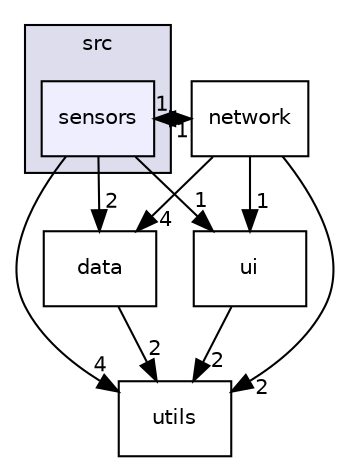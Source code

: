 digraph "src/sensors" {
  compound=true
  node [ fontsize="10", fontname="Helvetica"];
  edge [ labelfontsize="10", labelfontname="Helvetica"];
  subgraph clusterdir_68267d1309a1af8e8297ef4c3efbcdba {
    graph [ bgcolor="#ddddee", pencolor="black", label="src" fontname="Helvetica", fontsize="10", URL="dir_68267d1309a1af8e8297ef4c3efbcdba.html"]
  dir_7349e89ef19c117195f8e371603e1b1f [shape=box, label="sensors", style="filled", fillcolor="#eeeeff", pencolor="black", URL="dir_7349e89ef19c117195f8e371603e1b1f.html"];
  }
  dir_c1be8d27e7f84178e95f152701110b19 [shape=box label="data" URL="dir_c1be8d27e7f84178e95f152701110b19.html"];
  dir_fc4c7f03e1a69a98c370fae55a743828 [shape=box label="network" URL="dir_fc4c7f03e1a69a98c370fae55a743828.html"];
  dir_313caf1132e152dd9b58bea13a4052ca [shape=box label="utils" URL="dir_313caf1132e152dd9b58bea13a4052ca.html"];
  dir_da5c6b39c0a2f54e57df6799511cd3ab [shape=box label="ui" URL="dir_da5c6b39c0a2f54e57df6799511cd3ab.html"];
  dir_c1be8d27e7f84178e95f152701110b19->dir_313caf1132e152dd9b58bea13a4052ca [headlabel="2", labeldistance=1.5 headhref="dir_000003_000007.html"];
  dir_7349e89ef19c117195f8e371603e1b1f->dir_c1be8d27e7f84178e95f152701110b19 [headlabel="2", labeldistance=1.5 headhref="dir_000005_000003.html"];
  dir_7349e89ef19c117195f8e371603e1b1f->dir_fc4c7f03e1a69a98c370fae55a743828 [headlabel="1", labeldistance=1.5 headhref="dir_000005_000004.html"];
  dir_7349e89ef19c117195f8e371603e1b1f->dir_313caf1132e152dd9b58bea13a4052ca [headlabel="4", labeldistance=1.5 headhref="dir_000005_000007.html"];
  dir_7349e89ef19c117195f8e371603e1b1f->dir_da5c6b39c0a2f54e57df6799511cd3ab [headlabel="1", labeldistance=1.5 headhref="dir_000005_000006.html"];
  dir_fc4c7f03e1a69a98c370fae55a743828->dir_c1be8d27e7f84178e95f152701110b19 [headlabel="4", labeldistance=1.5 headhref="dir_000004_000003.html"];
  dir_fc4c7f03e1a69a98c370fae55a743828->dir_7349e89ef19c117195f8e371603e1b1f [headlabel="1", labeldistance=1.5 headhref="dir_000004_000005.html"];
  dir_fc4c7f03e1a69a98c370fae55a743828->dir_da5c6b39c0a2f54e57df6799511cd3ab [headlabel="1", labeldistance=1.5 headhref="dir_000004_000006.html"];
  dir_fc4c7f03e1a69a98c370fae55a743828->dir_313caf1132e152dd9b58bea13a4052ca [headlabel="2", labeldistance=1.5 headhref="dir_000004_000007.html"];
  dir_da5c6b39c0a2f54e57df6799511cd3ab->dir_313caf1132e152dd9b58bea13a4052ca [headlabel="2", labeldistance=1.5 headhref="dir_000006_000007.html"];
}
